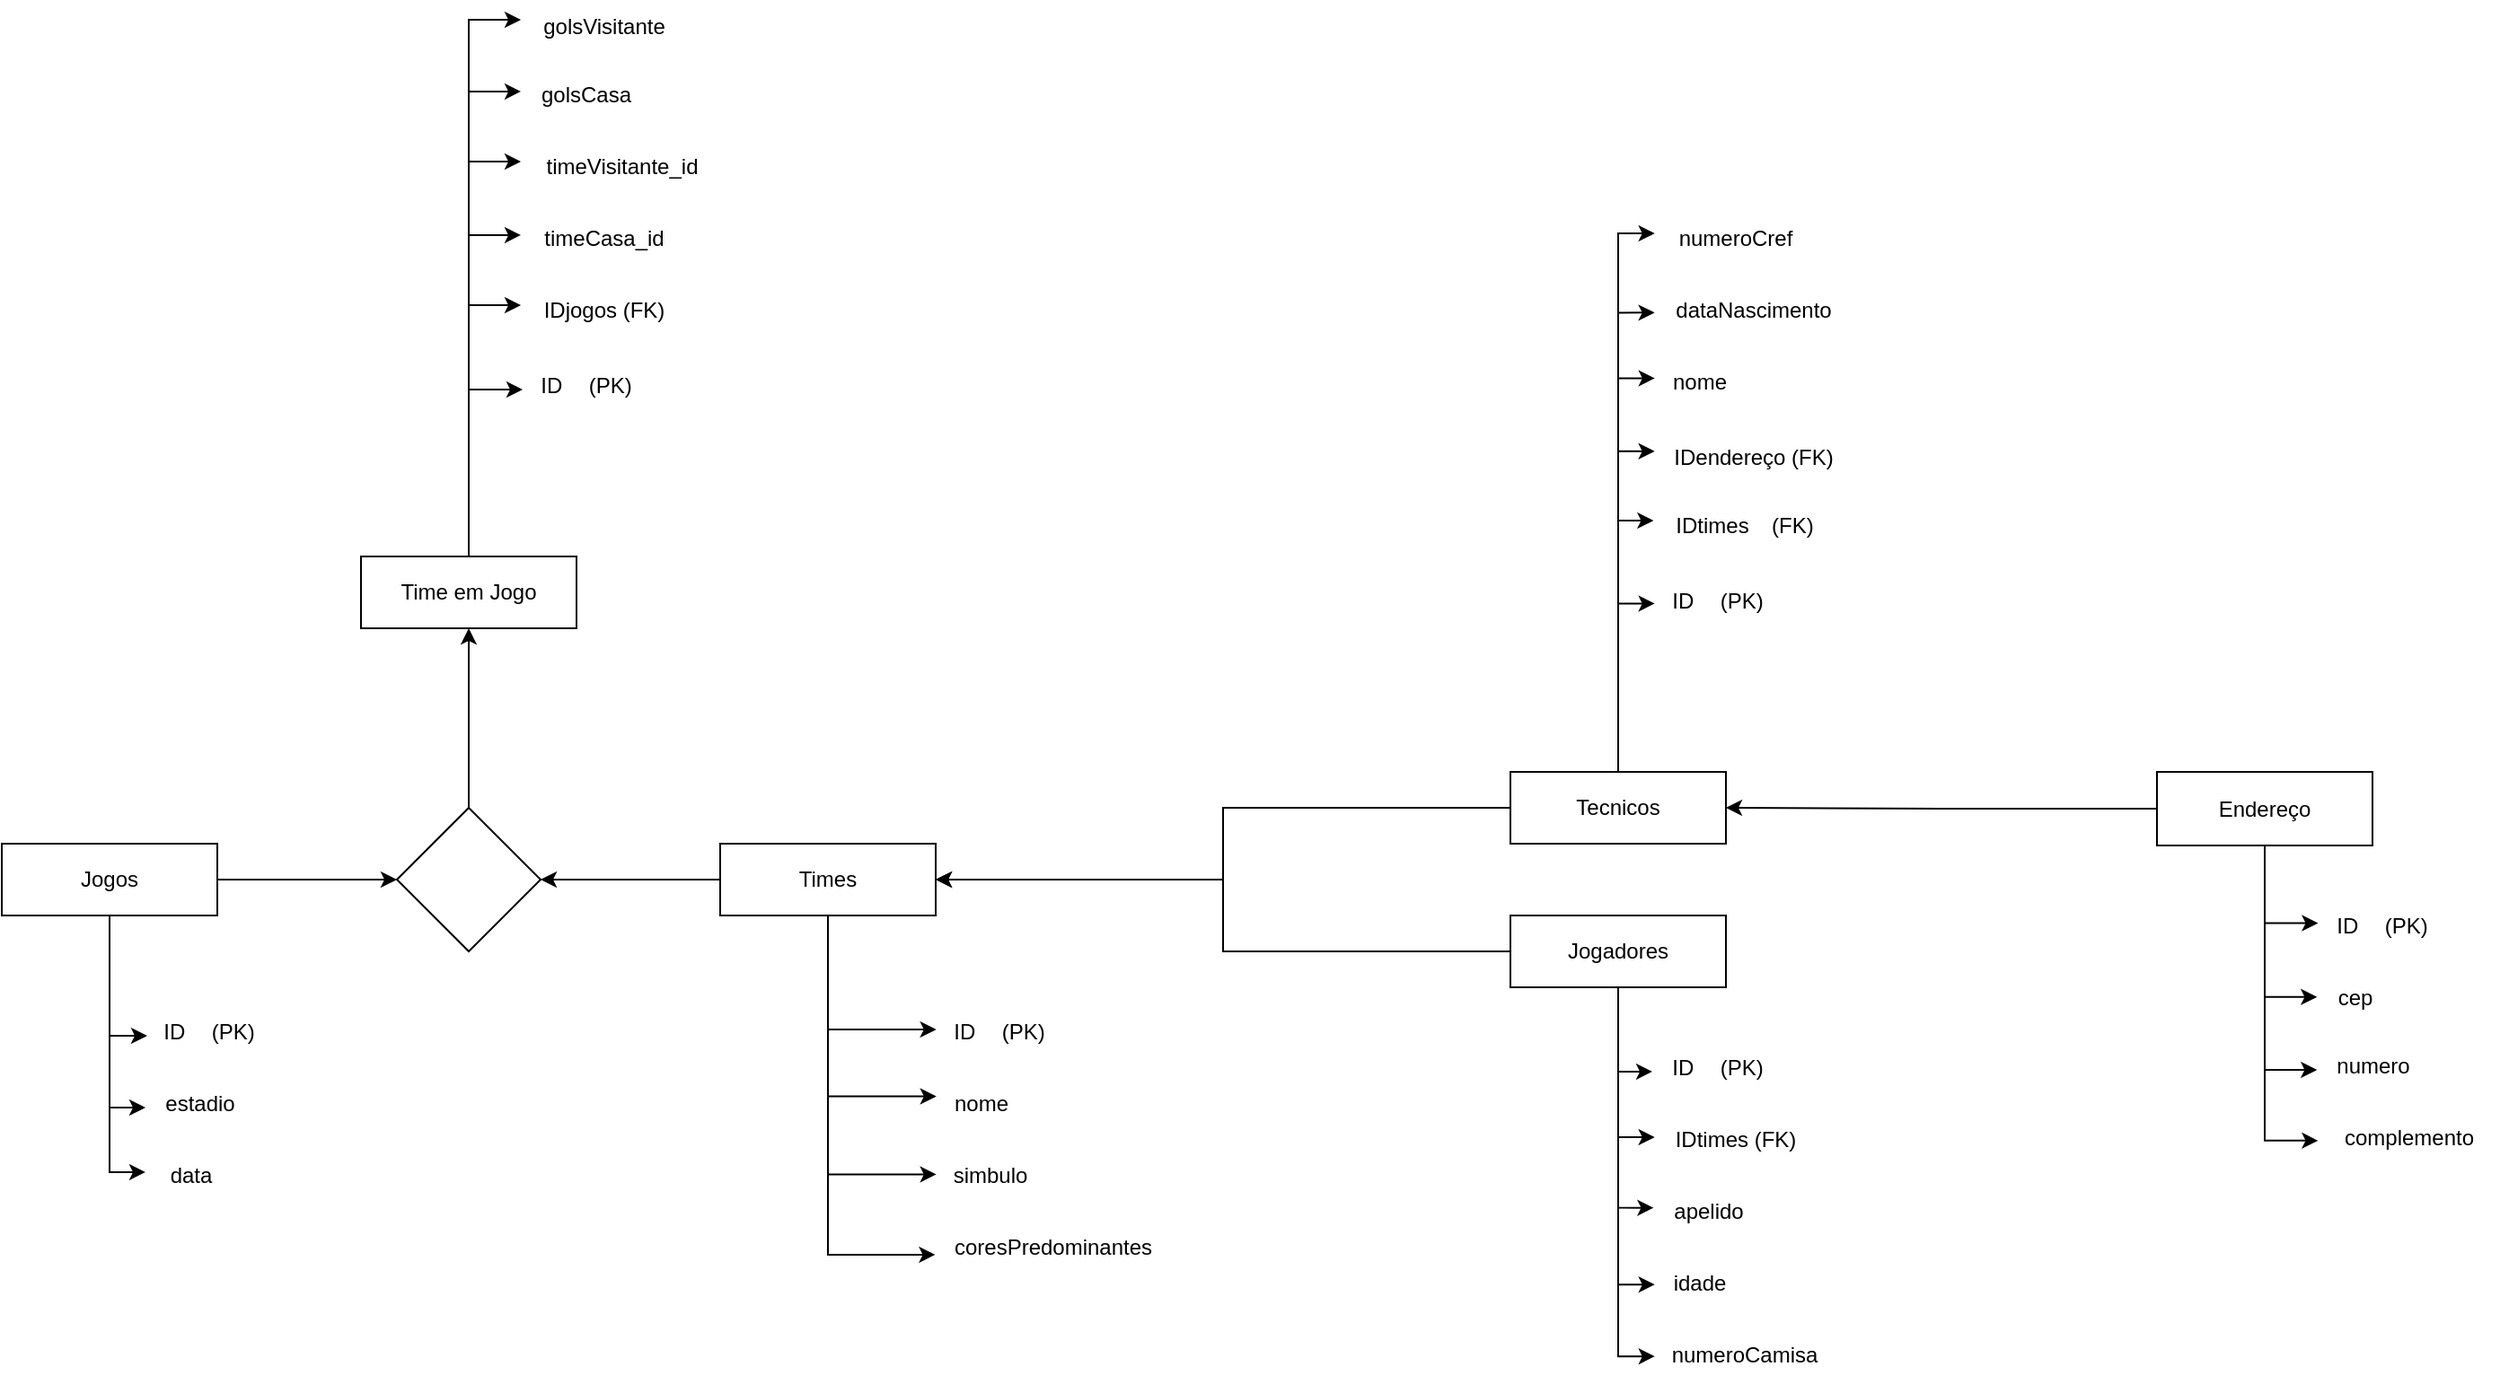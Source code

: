 <mxfile version="26.0.9">
  <diagram name="Página-1" id="SFmodrDmsoPpCotLX6va">
    <mxGraphModel dx="2279" dy="2576" grid="1" gridSize="10" guides="1" tooltips="1" connect="1" arrows="1" fold="1" page="1" pageScale="1" pageWidth="827" pageHeight="1169" math="0" shadow="0">
      <root>
        <mxCell id="0" />
        <mxCell id="1" parent="0" />
        <mxCell id="bQVyfLzydwQdl8sysjUC-66" value="" style="edgeStyle=orthogonalEdgeStyle;rounded=0;orthogonalLoop=1;jettySize=auto;html=1;" edge="1" parent="1" source="bQVyfLzydwQdl8sysjUC-1" target="bQVyfLzydwQdl8sysjUC-65">
          <mxGeometry relative="1" as="geometry" />
        </mxCell>
        <mxCell id="bQVyfLzydwQdl8sysjUC-1" value="Times" style="rounded=0;whiteSpace=wrap;html=1;" vertex="1" parent="1">
          <mxGeometry y="240" width="120" height="40" as="geometry" />
        </mxCell>
        <mxCell id="bQVyfLzydwQdl8sysjUC-2" value="ID&lt;span style=&quot;white-space: pre;&quot;&gt;&#x9;&lt;/span&gt;(PK)" style="text;html=1;align=center;verticalAlign=middle;resizable=0;points=[];autosize=1;strokeColor=none;fillColor=none;" vertex="1" parent="1">
          <mxGeometry x="120" y="330" width="70" height="30" as="geometry" />
        </mxCell>
        <mxCell id="bQVyfLzydwQdl8sysjUC-3" value="nome" style="text;html=1;align=center;verticalAlign=middle;resizable=0;points=[];autosize=1;strokeColor=none;fillColor=none;" vertex="1" parent="1">
          <mxGeometry x="120" y="370" width="50" height="30" as="geometry" />
        </mxCell>
        <mxCell id="bQVyfLzydwQdl8sysjUC-4" value="simbulo" style="text;html=1;align=center;verticalAlign=middle;resizable=0;points=[];autosize=1;strokeColor=none;fillColor=none;" vertex="1" parent="1">
          <mxGeometry x="120" y="410" width="60" height="30" as="geometry" />
        </mxCell>
        <mxCell id="bQVyfLzydwQdl8sysjUC-5" value="coresPredominantes" style="text;html=1;align=center;verticalAlign=middle;resizable=0;points=[];autosize=1;strokeColor=none;fillColor=none;" vertex="1" parent="1">
          <mxGeometry x="120" y="450" width="130" height="30" as="geometry" />
        </mxCell>
        <mxCell id="bQVyfLzydwQdl8sysjUC-6" style="edgeStyle=orthogonalEdgeStyle;rounded=0;orthogonalLoop=1;jettySize=auto;html=1;entryX=0.005;entryY=0.451;entryDx=0;entryDy=0;entryPerimeter=0;" edge="1" parent="1" source="bQVyfLzydwQdl8sysjUC-1" target="bQVyfLzydwQdl8sysjUC-2">
          <mxGeometry relative="1" as="geometry" />
        </mxCell>
        <mxCell id="bQVyfLzydwQdl8sysjUC-7" style="edgeStyle=orthogonalEdgeStyle;rounded=0;orthogonalLoop=1;jettySize=auto;html=1;entryX=0.008;entryY=0.359;entryDx=0;entryDy=0;entryPerimeter=0;" edge="1" parent="1" source="bQVyfLzydwQdl8sysjUC-1" target="bQVyfLzydwQdl8sysjUC-3">
          <mxGeometry relative="1" as="geometry" />
        </mxCell>
        <mxCell id="bQVyfLzydwQdl8sysjUC-8" style="edgeStyle=orthogonalEdgeStyle;rounded=0;orthogonalLoop=1;jettySize=auto;html=1;entryX=0.006;entryY=0.474;entryDx=0;entryDy=0;entryPerimeter=0;" edge="1" parent="1" source="bQVyfLzydwQdl8sysjUC-1" target="bQVyfLzydwQdl8sysjUC-4">
          <mxGeometry relative="1" as="geometry" />
        </mxCell>
        <mxCell id="bQVyfLzydwQdl8sysjUC-9" style="edgeStyle=orthogonalEdgeStyle;rounded=0;orthogonalLoop=1;jettySize=auto;html=1;entryX=-0.002;entryY=0.632;entryDx=0;entryDy=0;entryPerimeter=0;" edge="1" parent="1" source="bQVyfLzydwQdl8sysjUC-1" target="bQVyfLzydwQdl8sysjUC-5">
          <mxGeometry relative="1" as="geometry" />
        </mxCell>
        <mxCell id="bQVyfLzydwQdl8sysjUC-83" style="edgeStyle=orthogonalEdgeStyle;rounded=0;orthogonalLoop=1;jettySize=auto;html=1;entryX=1;entryY=0.5;entryDx=0;entryDy=0;" edge="1" parent="1" source="bQVyfLzydwQdl8sysjUC-10" target="bQVyfLzydwQdl8sysjUC-1">
          <mxGeometry relative="1" as="geometry" />
        </mxCell>
        <mxCell id="bQVyfLzydwQdl8sysjUC-10" value="Jogadores" style="whiteSpace=wrap;html=1;" vertex="1" parent="1">
          <mxGeometry x="440" y="280" width="120" height="40" as="geometry" />
        </mxCell>
        <mxCell id="bQVyfLzydwQdl8sysjUC-16" value="ID&lt;span style=&quot;white-space: pre;&quot;&gt;&#x9;&lt;/span&gt;(PK)" style="text;html=1;align=center;verticalAlign=middle;resizable=0;points=[];autosize=1;strokeColor=none;fillColor=none;" vertex="1" parent="1">
          <mxGeometry x="520" y="350" width="70" height="30" as="geometry" />
        </mxCell>
        <mxCell id="bQVyfLzydwQdl8sysjUC-21" style="edgeStyle=orthogonalEdgeStyle;rounded=0;orthogonalLoop=1;jettySize=auto;html=1;entryX=-0.014;entryY=0.566;entryDx=0;entryDy=0;entryPerimeter=0;" edge="1" parent="1" source="bQVyfLzydwQdl8sysjUC-10" target="bQVyfLzydwQdl8sysjUC-16">
          <mxGeometry relative="1" as="geometry" />
        </mxCell>
        <mxCell id="bQVyfLzydwQdl8sysjUC-22" value="IDtimes (FK)" style="text;html=1;align=center;verticalAlign=middle;resizable=0;points=[];autosize=1;strokeColor=none;fillColor=none;" vertex="1" parent="1">
          <mxGeometry x="520" y="390" width="90" height="30" as="geometry" />
        </mxCell>
        <mxCell id="bQVyfLzydwQdl8sysjUC-23" value="apelido" style="text;html=1;align=center;verticalAlign=middle;resizable=0;points=[];autosize=1;strokeColor=none;fillColor=none;" vertex="1" parent="1">
          <mxGeometry x="520" y="430" width="60" height="30" as="geometry" />
        </mxCell>
        <mxCell id="bQVyfLzydwQdl8sysjUC-24" value="idade" style="text;html=1;align=center;verticalAlign=middle;resizable=0;points=[];autosize=1;strokeColor=none;fillColor=none;" vertex="1" parent="1">
          <mxGeometry x="520" y="470" width="50" height="30" as="geometry" />
        </mxCell>
        <mxCell id="bQVyfLzydwQdl8sysjUC-25" value="numeroCamisa" style="text;html=1;align=center;verticalAlign=middle;resizable=0;points=[];autosize=1;strokeColor=none;fillColor=none;" vertex="1" parent="1">
          <mxGeometry x="520" y="510" width="100" height="30" as="geometry" />
        </mxCell>
        <mxCell id="bQVyfLzydwQdl8sysjUC-26" style="edgeStyle=orthogonalEdgeStyle;rounded=0;orthogonalLoop=1;jettySize=auto;html=1;entryX=0.004;entryY=0.451;entryDx=0;entryDy=0;entryPerimeter=0;" edge="1" parent="1" source="bQVyfLzydwQdl8sysjUC-10" target="bQVyfLzydwQdl8sysjUC-22">
          <mxGeometry relative="1" as="geometry" />
        </mxCell>
        <mxCell id="bQVyfLzydwQdl8sysjUC-27" style="edgeStyle=orthogonalEdgeStyle;rounded=0;orthogonalLoop=1;jettySize=auto;html=1;entryX=-0.005;entryY=0.428;entryDx=0;entryDy=0;entryPerimeter=0;" edge="1" parent="1" source="bQVyfLzydwQdl8sysjUC-10" target="bQVyfLzydwQdl8sysjUC-23">
          <mxGeometry relative="1" as="geometry" />
        </mxCell>
        <mxCell id="bQVyfLzydwQdl8sysjUC-28" style="edgeStyle=orthogonalEdgeStyle;rounded=0;orthogonalLoop=1;jettySize=auto;html=1;entryX=0.008;entryY=0.52;entryDx=0;entryDy=0;entryPerimeter=0;" edge="1" parent="1" source="bQVyfLzydwQdl8sysjUC-10" target="bQVyfLzydwQdl8sysjUC-24">
          <mxGeometry relative="1" as="geometry" />
        </mxCell>
        <mxCell id="bQVyfLzydwQdl8sysjUC-29" style="edgeStyle=orthogonalEdgeStyle;rounded=0;orthogonalLoop=1;jettySize=auto;html=1;entryX=0.004;entryY=0.52;entryDx=0;entryDy=0;entryPerimeter=0;" edge="1" parent="1" source="bQVyfLzydwQdl8sysjUC-10" target="bQVyfLzydwQdl8sysjUC-25">
          <mxGeometry relative="1" as="geometry" />
        </mxCell>
        <mxCell id="bQVyfLzydwQdl8sysjUC-57" style="edgeStyle=orthogonalEdgeStyle;rounded=0;orthogonalLoop=1;jettySize=auto;html=1;entryX=1;entryY=0.5;entryDx=0;entryDy=0;" edge="1" parent="1" source="bQVyfLzydwQdl8sysjUC-30" target="bQVyfLzydwQdl8sysjUC-35">
          <mxGeometry relative="1" as="geometry" />
        </mxCell>
        <mxCell id="bQVyfLzydwQdl8sysjUC-30" value="Endereço" style="whiteSpace=wrap;html=1;" vertex="1" parent="1">
          <mxGeometry x="800" y="200" width="120" height="41" as="geometry" />
        </mxCell>
        <mxCell id="bQVyfLzydwQdl8sysjUC-36" style="edgeStyle=orthogonalEdgeStyle;rounded=0;orthogonalLoop=1;jettySize=auto;html=1;entryX=1;entryY=0.5;entryDx=0;entryDy=0;" edge="1" parent="1" source="bQVyfLzydwQdl8sysjUC-35" target="bQVyfLzydwQdl8sysjUC-1">
          <mxGeometry relative="1" as="geometry" />
        </mxCell>
        <mxCell id="bQVyfLzydwQdl8sysjUC-35" value="Tecnicos" style="whiteSpace=wrap;html=1;" vertex="1" parent="1">
          <mxGeometry x="440" y="200" width="120" height="40" as="geometry" />
        </mxCell>
        <mxCell id="bQVyfLzydwQdl8sysjUC-37" value="ID&lt;span style=&quot;white-space: pre;&quot;&gt;&#x9;&lt;/span&gt;(PK)" style="text;html=1;align=center;verticalAlign=middle;resizable=0;points=[];autosize=1;strokeColor=none;fillColor=none;" vertex="1" parent="1">
          <mxGeometry x="520" y="90" width="70" height="30" as="geometry" />
        </mxCell>
        <mxCell id="bQVyfLzydwQdl8sysjUC-38" value="IDtimes&lt;span style=&quot;white-space: pre;&quot;&gt;&#x9;&lt;/span&gt;(FK)" style="text;html=1;align=center;verticalAlign=middle;resizable=0;points=[];autosize=1;strokeColor=none;fillColor=none;" vertex="1" parent="1">
          <mxGeometry x="520" y="48" width="100" height="30" as="geometry" />
        </mxCell>
        <mxCell id="bQVyfLzydwQdl8sysjUC-39" value="IDendereço (FK)" style="text;html=1;align=center;verticalAlign=middle;resizable=0;points=[];autosize=1;strokeColor=none;fillColor=none;" vertex="1" parent="1">
          <mxGeometry x="520" y="10" width="110" height="30" as="geometry" />
        </mxCell>
        <mxCell id="bQVyfLzydwQdl8sysjUC-40" value="nome" style="text;html=1;align=center;verticalAlign=middle;resizable=0;points=[];autosize=1;strokeColor=none;fillColor=none;" vertex="1" parent="1">
          <mxGeometry x="520" y="-32" width="50" height="30" as="geometry" />
        </mxCell>
        <mxCell id="bQVyfLzydwQdl8sysjUC-41" value="dataNascimento" style="text;html=1;align=center;verticalAlign=middle;resizable=0;points=[];autosize=1;strokeColor=none;fillColor=none;" vertex="1" parent="1">
          <mxGeometry x="520" y="-72" width="110" height="30" as="geometry" />
        </mxCell>
        <mxCell id="bQVyfLzydwQdl8sysjUC-42" value="numeroCref" style="text;html=1;align=center;verticalAlign=middle;resizable=0;points=[];autosize=1;strokeColor=none;fillColor=none;" vertex="1" parent="1">
          <mxGeometry x="520" y="-112" width="90" height="30" as="geometry" />
        </mxCell>
        <mxCell id="bQVyfLzydwQdl8sysjUC-43" style="edgeStyle=orthogonalEdgeStyle;rounded=0;orthogonalLoop=1;jettySize=auto;html=1;entryX=0.005;entryY=0.541;entryDx=0;entryDy=0;entryPerimeter=0;" edge="1" parent="1" source="bQVyfLzydwQdl8sysjUC-35" target="bQVyfLzydwQdl8sysjUC-37">
          <mxGeometry relative="1" as="geometry" />
        </mxCell>
        <mxCell id="bQVyfLzydwQdl8sysjUC-44" style="edgeStyle=orthogonalEdgeStyle;rounded=0;orthogonalLoop=1;jettySize=auto;html=1;entryX=-0.003;entryY=0.401;entryDx=0;entryDy=0;entryPerimeter=0;" edge="1" parent="1" source="bQVyfLzydwQdl8sysjUC-35" target="bQVyfLzydwQdl8sysjUC-38">
          <mxGeometry relative="1" as="geometry" />
        </mxCell>
        <mxCell id="bQVyfLzydwQdl8sysjUC-45" style="edgeStyle=orthogonalEdgeStyle;rounded=0;orthogonalLoop=1;jettySize=auto;html=1;entryX=0.003;entryY=0.38;entryDx=0;entryDy=0;entryPerimeter=0;" edge="1" parent="1" source="bQVyfLzydwQdl8sysjUC-35" target="bQVyfLzydwQdl8sysjUC-39">
          <mxGeometry relative="1" as="geometry" />
        </mxCell>
        <mxCell id="bQVyfLzydwQdl8sysjUC-46" style="edgeStyle=orthogonalEdgeStyle;rounded=0;orthogonalLoop=1;jettySize=auto;html=1;entryX=0.008;entryY=0.424;entryDx=0;entryDy=0;entryPerimeter=0;" edge="1" parent="1" source="bQVyfLzydwQdl8sysjUC-35" target="bQVyfLzydwQdl8sysjUC-40">
          <mxGeometry relative="1" as="geometry" />
        </mxCell>
        <mxCell id="bQVyfLzydwQdl8sysjUC-47" style="edgeStyle=orthogonalEdgeStyle;rounded=0;orthogonalLoop=1;jettySize=auto;html=1;entryX=0.003;entryY=0.539;entryDx=0;entryDy=0;entryPerimeter=0;" edge="1" parent="1" source="bQVyfLzydwQdl8sysjUC-35" target="bQVyfLzydwQdl8sysjUC-41">
          <mxGeometry relative="1" as="geometry" />
        </mxCell>
        <mxCell id="bQVyfLzydwQdl8sysjUC-48" style="edgeStyle=orthogonalEdgeStyle;rounded=0;orthogonalLoop=1;jettySize=auto;html=1;entryX=0.004;entryY=0.401;entryDx=0;entryDy=0;entryPerimeter=0;" edge="1" parent="1" source="bQVyfLzydwQdl8sysjUC-35" target="bQVyfLzydwQdl8sysjUC-42">
          <mxGeometry relative="1" as="geometry" />
        </mxCell>
        <mxCell id="bQVyfLzydwQdl8sysjUC-49" value="ID&lt;span style=&quot;white-space: pre;&quot;&gt;&#x9;&lt;/span&gt;(PK)" style="text;html=1;align=center;verticalAlign=middle;resizable=0;points=[];autosize=1;strokeColor=none;fillColor=none;" vertex="1" parent="1">
          <mxGeometry x="890" y="271" width="70" height="30" as="geometry" />
        </mxCell>
        <mxCell id="bQVyfLzydwQdl8sysjUC-50" value="cep" style="text;html=1;align=center;verticalAlign=middle;resizable=0;points=[];autosize=1;strokeColor=none;fillColor=none;" vertex="1" parent="1">
          <mxGeometry x="890" y="311" width="40" height="30" as="geometry" />
        </mxCell>
        <mxCell id="bQVyfLzydwQdl8sysjUC-51" value="numero" style="text;html=1;align=center;verticalAlign=middle;resizable=0;points=[];autosize=1;strokeColor=none;fillColor=none;" vertex="1" parent="1">
          <mxGeometry x="890" y="349" width="60" height="30" as="geometry" />
        </mxCell>
        <mxCell id="bQVyfLzydwQdl8sysjUC-52" value="complemento" style="text;html=1;align=center;verticalAlign=middle;resizable=0;points=[];autosize=1;strokeColor=none;fillColor=none;" vertex="1" parent="1">
          <mxGeometry x="890" y="389" width="100" height="30" as="geometry" />
        </mxCell>
        <mxCell id="bQVyfLzydwQdl8sysjUC-53" style="edgeStyle=orthogonalEdgeStyle;rounded=0;orthogonalLoop=1;jettySize=auto;html=1;entryX=-0.004;entryY=0.443;entryDx=0;entryDy=0;entryPerimeter=0;" edge="1" parent="1" source="bQVyfLzydwQdl8sysjUC-30" target="bQVyfLzydwQdl8sysjUC-49">
          <mxGeometry relative="1" as="geometry" />
        </mxCell>
        <mxCell id="bQVyfLzydwQdl8sysjUC-54" style="edgeStyle=orthogonalEdgeStyle;rounded=0;orthogonalLoop=1;jettySize=auto;html=1;entryX=-0.021;entryY=0.481;entryDx=0;entryDy=0;entryPerimeter=0;" edge="1" parent="1" source="bQVyfLzydwQdl8sysjUC-30" target="bQVyfLzydwQdl8sysjUC-50">
          <mxGeometry relative="1" as="geometry" />
        </mxCell>
        <mxCell id="bQVyfLzydwQdl8sysjUC-55" style="edgeStyle=orthogonalEdgeStyle;rounded=0;orthogonalLoop=1;jettySize=auto;html=1;entryX=-0.014;entryY=0.567;entryDx=0;entryDy=0;entryPerimeter=0;" edge="1" parent="1" source="bQVyfLzydwQdl8sysjUC-30" target="bQVyfLzydwQdl8sysjUC-51">
          <mxGeometry relative="1" as="geometry" />
        </mxCell>
        <mxCell id="bQVyfLzydwQdl8sysjUC-56" style="edgeStyle=orthogonalEdgeStyle;rounded=0;orthogonalLoop=1;jettySize=auto;html=1;entryX=-0.003;entryY=0.548;entryDx=0;entryDy=0;entryPerimeter=0;" edge="1" parent="1" source="bQVyfLzydwQdl8sysjUC-30" target="bQVyfLzydwQdl8sysjUC-52">
          <mxGeometry relative="1" as="geometry" />
        </mxCell>
        <mxCell id="bQVyfLzydwQdl8sysjUC-67" style="edgeStyle=orthogonalEdgeStyle;rounded=0;orthogonalLoop=1;jettySize=auto;html=1;entryX=0;entryY=0.5;entryDx=0;entryDy=0;" edge="1" parent="1" source="bQVyfLzydwQdl8sysjUC-58" target="bQVyfLzydwQdl8sysjUC-65">
          <mxGeometry relative="1" as="geometry" />
        </mxCell>
        <mxCell id="bQVyfLzydwQdl8sysjUC-58" value="Jogos" style="whiteSpace=wrap;html=1;" vertex="1" parent="1">
          <mxGeometry x="-400" y="240" width="120" height="40" as="geometry" />
        </mxCell>
        <mxCell id="bQVyfLzydwQdl8sysjUC-59" value="ID&lt;span style=&quot;white-space: pre;&quot;&gt;&#x9;&lt;/span&gt;(PK)" style="text;html=1;align=center;verticalAlign=middle;resizable=0;points=[];autosize=1;strokeColor=none;fillColor=none;" vertex="1" parent="1">
          <mxGeometry x="-320" y="330" width="70" height="30" as="geometry" />
        </mxCell>
        <mxCell id="bQVyfLzydwQdl8sysjUC-60" value="estadio" style="text;html=1;align=center;verticalAlign=middle;resizable=0;points=[];autosize=1;strokeColor=none;fillColor=none;" vertex="1" parent="1">
          <mxGeometry x="-320" y="370" width="60" height="30" as="geometry" />
        </mxCell>
        <mxCell id="bQVyfLzydwQdl8sysjUC-61" value="data" style="text;html=1;align=center;verticalAlign=middle;resizable=0;points=[];autosize=1;strokeColor=none;fillColor=none;" vertex="1" parent="1">
          <mxGeometry x="-320" y="410" width="50" height="30" as="geometry" />
        </mxCell>
        <mxCell id="bQVyfLzydwQdl8sysjUC-62" style="edgeStyle=orthogonalEdgeStyle;rounded=0;orthogonalLoop=1;jettySize=auto;html=1;entryX=0.014;entryY=0.567;entryDx=0;entryDy=0;entryPerimeter=0;" edge="1" parent="1" source="bQVyfLzydwQdl8sysjUC-58" target="bQVyfLzydwQdl8sysjUC-59">
          <mxGeometry relative="1" as="geometry" />
        </mxCell>
        <mxCell id="bQVyfLzydwQdl8sysjUC-63" style="edgeStyle=orthogonalEdgeStyle;rounded=0;orthogonalLoop=1;jettySize=auto;html=1;entryX=0;entryY=0.567;entryDx=0;entryDy=0;entryPerimeter=0;" edge="1" parent="1" source="bQVyfLzydwQdl8sysjUC-58" target="bQVyfLzydwQdl8sysjUC-60">
          <mxGeometry relative="1" as="geometry" />
        </mxCell>
        <mxCell id="bQVyfLzydwQdl8sysjUC-64" style="edgeStyle=orthogonalEdgeStyle;rounded=0;orthogonalLoop=1;jettySize=auto;html=1;entryX=0;entryY=0.433;entryDx=0;entryDy=0;entryPerimeter=0;" edge="1" parent="1" source="bQVyfLzydwQdl8sysjUC-58" target="bQVyfLzydwQdl8sysjUC-61">
          <mxGeometry relative="1" as="geometry" />
        </mxCell>
        <mxCell id="bQVyfLzydwQdl8sysjUC-69" value="" style="edgeStyle=orthogonalEdgeStyle;rounded=0;orthogonalLoop=1;jettySize=auto;html=1;" edge="1" parent="1" source="bQVyfLzydwQdl8sysjUC-65" target="bQVyfLzydwQdl8sysjUC-68">
          <mxGeometry relative="1" as="geometry" />
        </mxCell>
        <mxCell id="bQVyfLzydwQdl8sysjUC-65" value="" style="rhombus;whiteSpace=wrap;html=1;" vertex="1" parent="1">
          <mxGeometry x="-180" y="220" width="80" height="80" as="geometry" />
        </mxCell>
        <mxCell id="bQVyfLzydwQdl8sysjUC-68" value="Time em Jogo" style="whiteSpace=wrap;html=1;" vertex="1" parent="1">
          <mxGeometry x="-200" y="80" width="120" height="40" as="geometry" />
        </mxCell>
        <mxCell id="bQVyfLzydwQdl8sysjUC-70" value="ID&amp;nbsp;&lt;span style=&quot;white-space: pre;&quot;&gt;&#x9;&lt;/span&gt;(PK)" style="text;html=1;align=center;verticalAlign=middle;resizable=0;points=[];autosize=1;strokeColor=none;fillColor=none;" vertex="1" parent="1">
          <mxGeometry x="-110" y="-30" width="70" height="30" as="geometry" />
        </mxCell>
        <mxCell id="bQVyfLzydwQdl8sysjUC-71" value="IDjogos (FK)" style="text;html=1;align=center;verticalAlign=middle;resizable=0;points=[];autosize=1;strokeColor=none;fillColor=none;" vertex="1" parent="1">
          <mxGeometry x="-110" y="-72" width="90" height="30" as="geometry" />
        </mxCell>
        <mxCell id="bQVyfLzydwQdl8sysjUC-72" value="timeCasa_id" style="text;html=1;align=center;verticalAlign=middle;resizable=0;points=[];autosize=1;strokeColor=none;fillColor=none;" vertex="1" parent="1">
          <mxGeometry x="-110" y="-112" width="90" height="30" as="geometry" />
        </mxCell>
        <mxCell id="bQVyfLzydwQdl8sysjUC-73" value="timeVisitante_id" style="text;html=1;align=center;verticalAlign=middle;resizable=0;points=[];autosize=1;strokeColor=none;fillColor=none;" vertex="1" parent="1">
          <mxGeometry x="-110" y="-152" width="110" height="30" as="geometry" />
        </mxCell>
        <mxCell id="bQVyfLzydwQdl8sysjUC-74" value="golsCasa" style="text;html=1;align=center;verticalAlign=middle;resizable=0;points=[];autosize=1;strokeColor=none;fillColor=none;" vertex="1" parent="1">
          <mxGeometry x="-110" y="-192" width="70" height="30" as="geometry" />
        </mxCell>
        <mxCell id="bQVyfLzydwQdl8sysjUC-75" value="golsVisitante" style="text;html=1;align=center;verticalAlign=middle;resizable=0;points=[];autosize=1;strokeColor=none;fillColor=none;" vertex="1" parent="1">
          <mxGeometry x="-110" y="-230" width="90" height="30" as="geometry" />
        </mxCell>
        <mxCell id="bQVyfLzydwQdl8sysjUC-76" style="edgeStyle=orthogonalEdgeStyle;rounded=0;orthogonalLoop=1;jettySize=auto;html=1;entryX=0;entryY=0.567;entryDx=0;entryDy=0;entryPerimeter=0;" edge="1" parent="1" source="bQVyfLzydwQdl8sysjUC-68" target="bQVyfLzydwQdl8sysjUC-70">
          <mxGeometry relative="1" as="geometry" />
        </mxCell>
        <mxCell id="bQVyfLzydwQdl8sysjUC-77" style="edgeStyle=orthogonalEdgeStyle;rounded=0;orthogonalLoop=1;jettySize=auto;html=1;entryX=-0.011;entryY=0.4;entryDx=0;entryDy=0;entryPerimeter=0;" edge="1" parent="1" source="bQVyfLzydwQdl8sysjUC-68" target="bQVyfLzydwQdl8sysjUC-71">
          <mxGeometry relative="1" as="geometry" />
        </mxCell>
        <mxCell id="bQVyfLzydwQdl8sysjUC-78" style="edgeStyle=orthogonalEdgeStyle;rounded=0;orthogonalLoop=1;jettySize=auto;html=1;entryX=-0.011;entryY=0.433;entryDx=0;entryDy=0;entryPerimeter=0;" edge="1" parent="1" source="bQVyfLzydwQdl8sysjUC-68" target="bQVyfLzydwQdl8sysjUC-72">
          <mxGeometry relative="1" as="geometry" />
        </mxCell>
        <mxCell id="bQVyfLzydwQdl8sysjUC-79" style="edgeStyle=orthogonalEdgeStyle;rounded=0;orthogonalLoop=1;jettySize=auto;html=1;entryX=-0.009;entryY=0.4;entryDx=0;entryDy=0;entryPerimeter=0;" edge="1" parent="1" source="bQVyfLzydwQdl8sysjUC-68" target="bQVyfLzydwQdl8sysjUC-73">
          <mxGeometry relative="1" as="geometry" />
        </mxCell>
        <mxCell id="bQVyfLzydwQdl8sysjUC-80" style="edgeStyle=orthogonalEdgeStyle;rounded=0;orthogonalLoop=1;jettySize=auto;html=1;entryX=-0.014;entryY=0.433;entryDx=0;entryDy=0;entryPerimeter=0;" edge="1" parent="1" source="bQVyfLzydwQdl8sysjUC-68" target="bQVyfLzydwQdl8sysjUC-74">
          <mxGeometry relative="1" as="geometry" />
        </mxCell>
        <mxCell id="bQVyfLzydwQdl8sysjUC-81" style="edgeStyle=orthogonalEdgeStyle;rounded=0;orthogonalLoop=1;jettySize=auto;html=1;entryX=-0.011;entryY=0.367;entryDx=0;entryDy=0;entryPerimeter=0;" edge="1" parent="1" source="bQVyfLzydwQdl8sysjUC-68" target="bQVyfLzydwQdl8sysjUC-75">
          <mxGeometry relative="1" as="geometry" />
        </mxCell>
      </root>
    </mxGraphModel>
  </diagram>
</mxfile>
